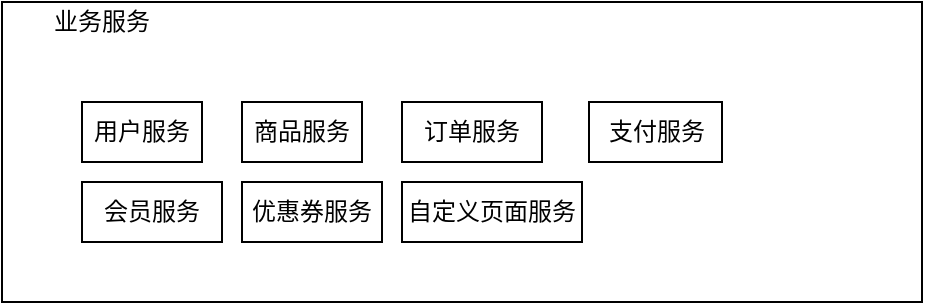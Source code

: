 <mxfile version="13.6.6" type="github"><diagram id="epja1onqUaN9TYOcZAx2" name="Page-1"><mxGraphModel dx="628" dy="264" grid="1" gridSize="10" guides="1" tooltips="1" connect="1" arrows="1" fold="1" page="1" pageScale="1" pageWidth="827" pageHeight="1169" math="0" shadow="0"><root><mxCell id="0"/><mxCell id="1" parent="0"/><mxCell id="ZoQrIY354mqc42zSXkYf-2" value="" style="rounded=0;whiteSpace=wrap;html=1;" vertex="1" parent="1"><mxGeometry x="60" y="110" width="460" height="150" as="geometry"/></mxCell><mxCell id="ka5AtvjJJ7KTIfqg_zQh-2" value="用户服务" style="rounded=0;whiteSpace=wrap;html=1;" parent="1" vertex="1"><mxGeometry x="100" y="160" width="60" height="30" as="geometry"/></mxCell><mxCell id="ka5AtvjJJ7KTIfqg_zQh-3" value="订单服务" style="rounded=0;whiteSpace=wrap;html=1;" parent="1" vertex="1"><mxGeometry x="260" y="160" width="70" height="30" as="geometry"/></mxCell><mxCell id="ka5AtvjJJ7KTIfqg_zQh-4" value="优惠券服务" style="rounded=0;whiteSpace=wrap;html=1;" parent="1" vertex="1"><mxGeometry x="180" y="200" width="70" height="30" as="geometry"/></mxCell><mxCell id="ka5AtvjJJ7KTIfqg_zQh-5" value="商品服务" style="rounded=0;whiteSpace=wrap;html=1;" parent="1" vertex="1"><mxGeometry x="180" y="160" width="60" height="30" as="geometry"/></mxCell><mxCell id="ka5AtvjJJ7KTIfqg_zQh-6" value="支付服务" style="rounded=0;whiteSpace=wrap;html=1;" parent="1" vertex="1"><mxGeometry x="353.5" y="160" width="66.5" height="30" as="geometry"/></mxCell><mxCell id="ka5AtvjJJ7KTIfqg_zQh-8" value="会员服务" style="rounded=0;whiteSpace=wrap;html=1;" parent="1" vertex="1"><mxGeometry x="100" y="200" width="70" height="30" as="geometry"/></mxCell><mxCell id="ZoQrIY354mqc42zSXkYf-1" value="自定义页面服务" style="rounded=0;whiteSpace=wrap;html=1;" vertex="1" parent="1"><mxGeometry x="260" y="200" width="90" height="30" as="geometry"/></mxCell><mxCell id="ZoQrIY354mqc42zSXkYf-3" value="业务服务" style="text;html=1;strokeColor=none;fillColor=none;align=center;verticalAlign=middle;whiteSpace=wrap;rounded=0;" vertex="1" parent="1"><mxGeometry x="70" y="110" width="80" height="20" as="geometry"/></mxCell></root></mxGraphModel></diagram></mxfile>